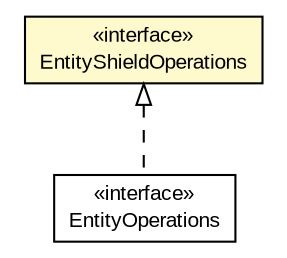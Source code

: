 #!/usr/local/bin/dot
#
# Class diagram 
# Generated by UMLGraph version 5.1 (http://www.umlgraph.org/)
#

digraph G {
	edge [fontname="arial",fontsize=10,labelfontname="arial",labelfontsize=10];
	node [fontname="arial",fontsize=10,shape=plaintext];
	nodesep=0.25;
	ranksep=0.5;
	// io.nextweb.operations.EntityShieldOperations
	c4358 [label=<<table title="io.nextweb.operations.EntityShieldOperations" border="0" cellborder="1" cellspacing="0" cellpadding="2" port="p" bgcolor="lemonChiffon" href="./EntityShieldOperations.html">
		<tr><td><table border="0" cellspacing="0" cellpadding="1">
<tr><td align="center" balign="center"> &#171;interface&#187; </td></tr>
<tr><td align="center" balign="center"> EntityShieldOperations </td></tr>
		</table></td></tr>
		</table>>, fontname="arial", fontcolor="black", fontsize=10.0];
	// io.nextweb.operations.EntityOperations
	c4359 [label=<<table title="io.nextweb.operations.EntityOperations" border="0" cellborder="1" cellspacing="0" cellpadding="2" port="p" href="./EntityOperations.html">
		<tr><td><table border="0" cellspacing="0" cellpadding="1">
<tr><td align="center" balign="center"> &#171;interface&#187; </td></tr>
<tr><td align="center" balign="center"> EntityOperations </td></tr>
		</table></td></tr>
		</table>>, fontname="arial", fontcolor="black", fontsize=10.0];
	//io.nextweb.operations.EntityOperations implements io.nextweb.operations.EntityShieldOperations
	c4358:p -> c4359:p [dir=back,arrowtail=empty,style=dashed];
}

